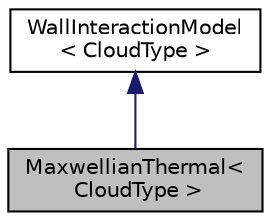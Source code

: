 digraph "MaxwellianThermal&lt; CloudType &gt;"
{
  bgcolor="transparent";
  edge [fontname="Helvetica",fontsize="10",labelfontname="Helvetica",labelfontsize="10"];
  node [fontname="Helvetica",fontsize="10",shape=record];
  Node1 [label="MaxwellianThermal\<\l CloudType \>",height=0.2,width=0.4,color="black", fillcolor="grey75", style="filled", fontcolor="black"];
  Node2 -> Node1 [dir="back",color="midnightblue",fontsize="10",style="solid",fontname="Helvetica"];
  Node2 [label="WallInteractionModel\l\< CloudType \>",height=0.2,width=0.4,color="black",URL="$a02936.html",tooltip="Templated wall interaction model class. "];
}
